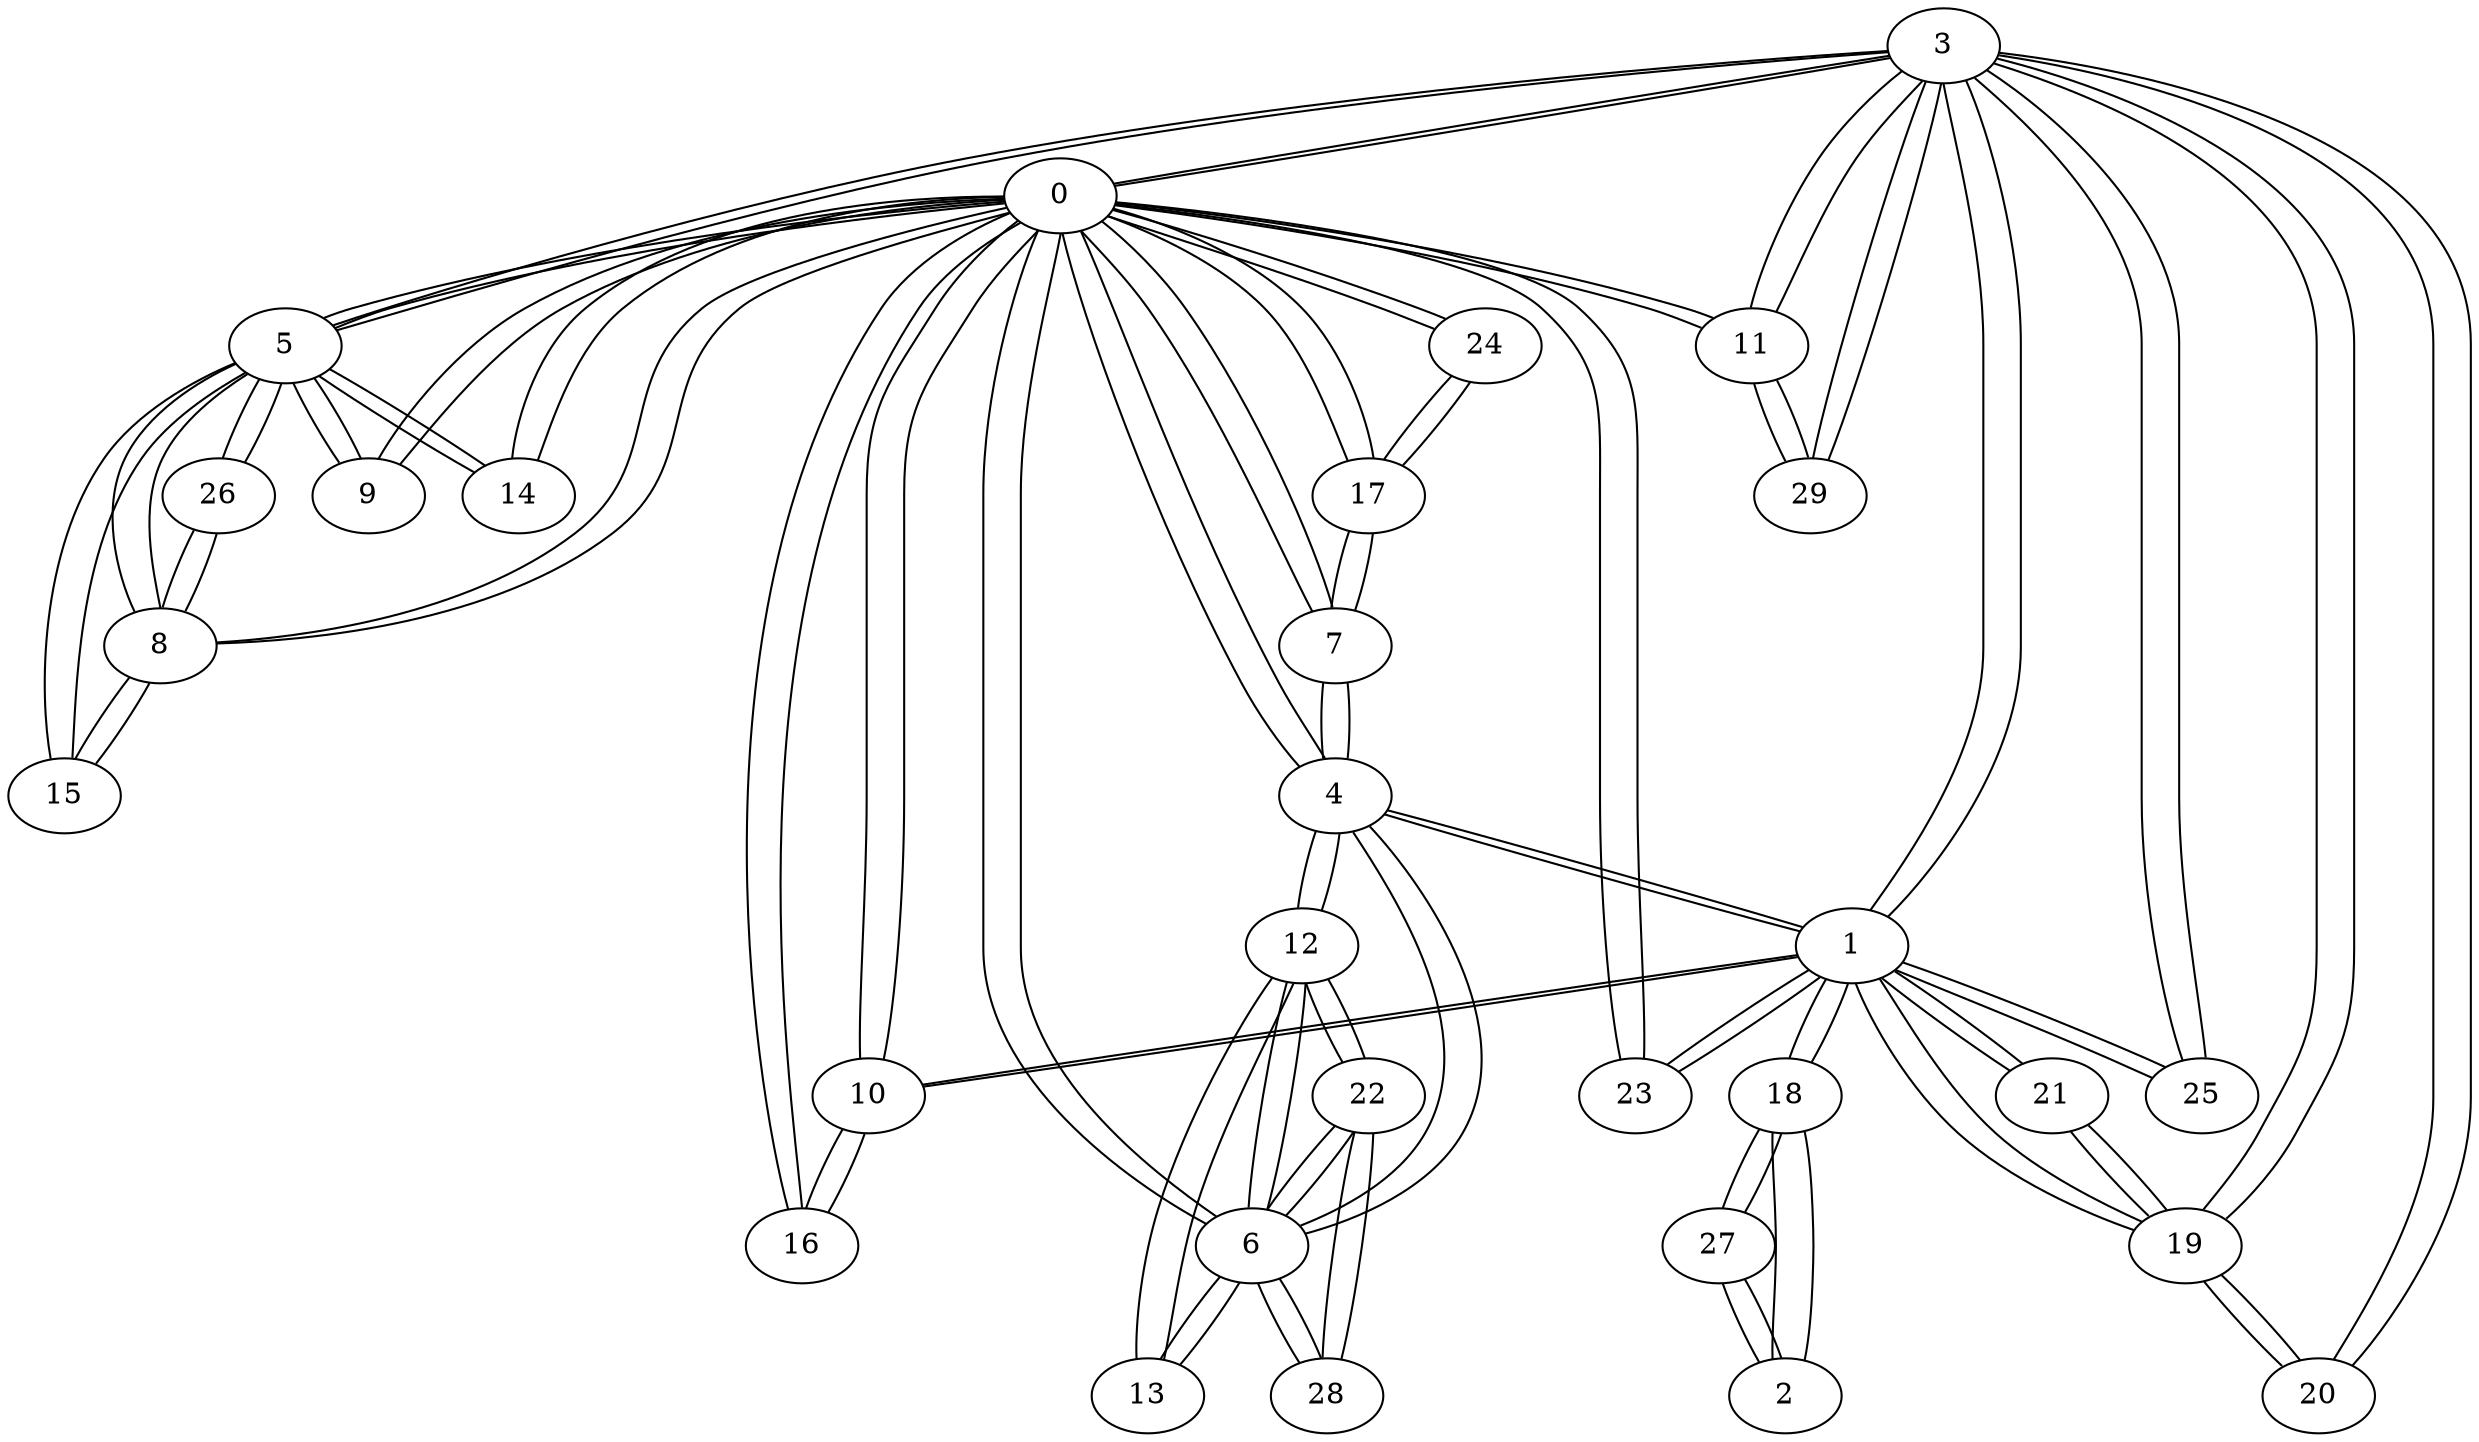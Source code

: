 graph {
  3 -- 0;
  3 -- 1;
  3 -- 5;
  3 -- 11;
  3 -- 19;
  3 -- 20;
  3 -- 25;
  3 -- 29;
  0 -- 3;
  0 -- 4;
  0 -- 5;
  0 -- 6;
  0 -- 7;
  0 -- 8;
  0 -- 9;
  0 -- 10;
  0 -- 11;
  0 -- 14;
  0 -- 16;
  0 -- 17;
  0 -- 23;
  0 -- 24;
  1 -- 3;
  1 -- 4;
  1 -- 10;
  1 -- 18;
  1 -- 19;
  1 -- 21;
  1 -- 23;
  1 -- 25;
  4 -- 0;
  4 -- 1;
  4 -- 6;
  4 -- 7;
  4 -- 12;
  5 -- 0;
  5 -- 3;
  5 -- 8;
  5 -- 9;
  5 -- 14;
  5 -- 15;
  5 -- 26;
  6 -- 0;
  6 -- 4;
  6 -- 12;
  6 -- 13;
  6 -- 22;
  6 -- 28;
  7 -- 0;
  7 -- 4;
  7 -- 17;
  8 -- 0;
  8 -- 5;
  8 -- 15;
  8 -- 26;
  9 -- 0;
  9 -- 5;
  10 -- 0;
  10 -- 1;
  10 -- 16;
  11 -- 0;
  11 -- 3;
  11 -- 29;
  12 -- 4;
  12 -- 6;
  12 -- 13;
  12 -- 22;
  13 -- 6;
  13 -- 12;
  14 -- 0;
  14 -- 5;
  15 -- 5;
  15 -- 8;
  16 -- 0;
  16 -- 10;
  17 -- 0;
  17 -- 7;
  17 -- 24;
  18 -- 1;
  18 -- 2;
  18 -- 27;
  2 -- 18;
  2 -- 27;
  19 -- 1;
  19 -- 3;
  19 -- 20;
  19 -- 21;
  20 -- 3;
  20 -- 19;
  21 -- 1;
  21 -- 19;
  22 -- 6;
  22 -- 12;
  22 -- 28;
  23 -- 0;
  23 -- 1;
  24 -- 0;
  24 -- 17;
  25 -- 1;
  25 -- 3;
  26 -- 5;
  26 -- 8;
  27 -- 2;
  27 -- 18;
  28 -- 6;
  28 -- 22;
  29 -- 3;
  29 -- 11;
}